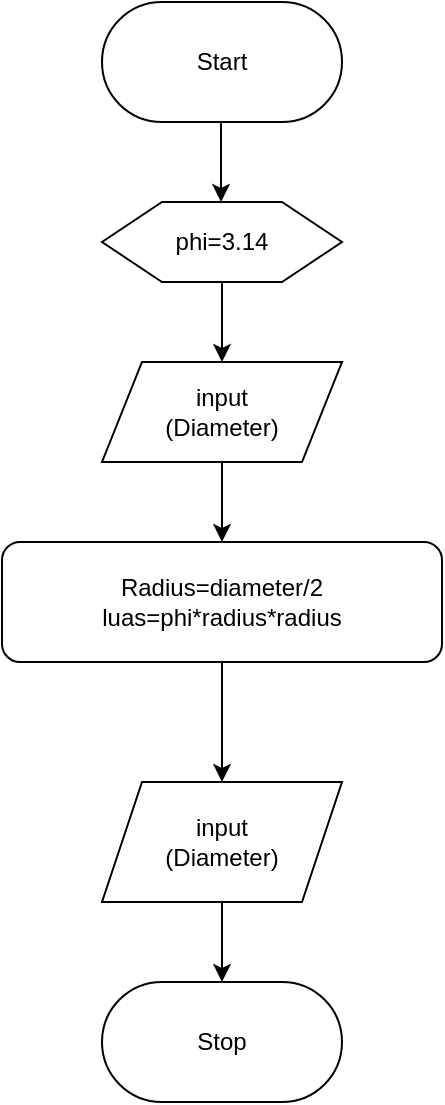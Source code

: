 <mxfile version="22.0.4" type="github">
  <diagram id="C5RBs43oDa-KdzZeNtuy" name="Page-1">
    <mxGraphModel dx="880" dy="470" grid="1" gridSize="10" guides="1" tooltips="1" connect="1" arrows="1" fold="1" page="1" pageScale="1" pageWidth="827" pageHeight="1169" math="0" shadow="0">
      <root>
        <mxCell id="WIyWlLk6GJQsqaUBKTNV-0" />
        <mxCell id="WIyWlLk6GJQsqaUBKTNV-1" parent="WIyWlLk6GJQsqaUBKTNV-0" />
        <mxCell id="iftW5xD9gKxno28-fR_K-1" value="Start" style="rounded=1;whiteSpace=wrap;html=1;arcSize=50;" parent="WIyWlLk6GJQsqaUBKTNV-1" vertex="1">
          <mxGeometry x="370" y="20" width="120" height="60" as="geometry" />
        </mxCell>
        <mxCell id="iftW5xD9gKxno28-fR_K-2" value="" style="endArrow=classic;html=1;rounded=0;" parent="WIyWlLk6GJQsqaUBKTNV-1" edge="1">
          <mxGeometry width="50" height="50" relative="1" as="geometry">
            <mxPoint x="429.5" y="80" as="sourcePoint" />
            <mxPoint x="429.5" y="120" as="targetPoint" />
          </mxGeometry>
        </mxCell>
        <mxCell id="iftW5xD9gKxno28-fR_K-5" style="edgeStyle=orthogonalEdgeStyle;rounded=0;orthogonalLoop=1;jettySize=auto;html=1;entryX=0.5;entryY=0;entryDx=0;entryDy=0;" parent="WIyWlLk6GJQsqaUBKTNV-1" source="iftW5xD9gKxno28-fR_K-3" target="iftW5xD9gKxno28-fR_K-4" edge="1">
          <mxGeometry relative="1" as="geometry" />
        </mxCell>
        <mxCell id="iftW5xD9gKxno28-fR_K-3" value="phi=3.14" style="shape=hexagon;perimeter=hexagonPerimeter2;whiteSpace=wrap;html=1;fixedSize=1;size=30;" parent="WIyWlLk6GJQsqaUBKTNV-1" vertex="1">
          <mxGeometry x="370" y="120" width="120" height="40" as="geometry" />
        </mxCell>
        <mxCell id="iftW5xD9gKxno28-fR_K-8" style="edgeStyle=orthogonalEdgeStyle;rounded=0;orthogonalLoop=1;jettySize=auto;html=1;entryX=0.5;entryY=0;entryDx=0;entryDy=0;" parent="WIyWlLk6GJQsqaUBKTNV-1" source="iftW5xD9gKxno28-fR_K-4" edge="1">
          <mxGeometry relative="1" as="geometry">
            <mxPoint x="430" y="290" as="targetPoint" />
          </mxGeometry>
        </mxCell>
        <mxCell id="iftW5xD9gKxno28-fR_K-4" value="&lt;div&gt;input&lt;/div&gt;&lt;div&gt;(Diameter)&lt;br&gt;&lt;/div&gt;" style="shape=parallelogram;perimeter=parallelogramPerimeter;whiteSpace=wrap;html=1;fixedSize=1;" parent="WIyWlLk6GJQsqaUBKTNV-1" vertex="1">
          <mxGeometry x="370" y="200" width="120" height="50" as="geometry" />
        </mxCell>
        <mxCell id="iftW5xD9gKxno28-fR_K-6" style="edgeStyle=orthogonalEdgeStyle;rounded=0;orthogonalLoop=1;jettySize=auto;html=1;exitX=0.5;exitY=1;exitDx=0;exitDy=0;" parent="WIyWlLk6GJQsqaUBKTNV-1" source="iftW5xD9gKxno28-fR_K-4" target="iftW5xD9gKxno28-fR_K-4" edge="1">
          <mxGeometry relative="1" as="geometry" />
        </mxCell>
        <mxCell id="iftW5xD9gKxno28-fR_K-11" style="edgeStyle=orthogonalEdgeStyle;rounded=0;orthogonalLoop=1;jettySize=auto;html=1;entryX=0.5;entryY=0;entryDx=0;entryDy=0;" parent="WIyWlLk6GJQsqaUBKTNV-1" source="iftW5xD9gKxno28-fR_K-9" target="iftW5xD9gKxno28-fR_K-10" edge="1">
          <mxGeometry relative="1" as="geometry" />
        </mxCell>
        <mxCell id="iftW5xD9gKxno28-fR_K-9" value="&lt;div&gt;Radius=diameter/2&lt;/div&gt;&lt;div&gt;luas=phi*radius*radius&lt;br&gt;&lt;/div&gt;" style="rounded=1;whiteSpace=wrap;html=1;" parent="WIyWlLk6GJQsqaUBKTNV-1" vertex="1">
          <mxGeometry x="320" y="290" width="220" height="60" as="geometry" />
        </mxCell>
        <mxCell id="iftW5xD9gKxno28-fR_K-13" style="edgeStyle=orthogonalEdgeStyle;rounded=0;orthogonalLoop=1;jettySize=auto;html=1;entryX=0.5;entryY=0;entryDx=0;entryDy=0;" parent="WIyWlLk6GJQsqaUBKTNV-1" source="iftW5xD9gKxno28-fR_K-10" target="iftW5xD9gKxno28-fR_K-12" edge="1">
          <mxGeometry relative="1" as="geometry" />
        </mxCell>
        <mxCell id="iftW5xD9gKxno28-fR_K-10" value="&lt;div&gt;input&lt;/div&gt;&lt;div&gt;(Diameter)&lt;br&gt;&lt;/div&gt;" style="shape=parallelogram;perimeter=parallelogramPerimeter;whiteSpace=wrap;html=1;fixedSize=1;" parent="WIyWlLk6GJQsqaUBKTNV-1" vertex="1">
          <mxGeometry x="370" y="410" width="120" height="60" as="geometry" />
        </mxCell>
        <mxCell id="iftW5xD9gKxno28-fR_K-12" value="Stop" style="rounded=1;whiteSpace=wrap;html=1;arcSize=50;" parent="WIyWlLk6GJQsqaUBKTNV-1" vertex="1">
          <mxGeometry x="370" y="510" width="120" height="60" as="geometry" />
        </mxCell>
      </root>
    </mxGraphModel>
  </diagram>
</mxfile>
